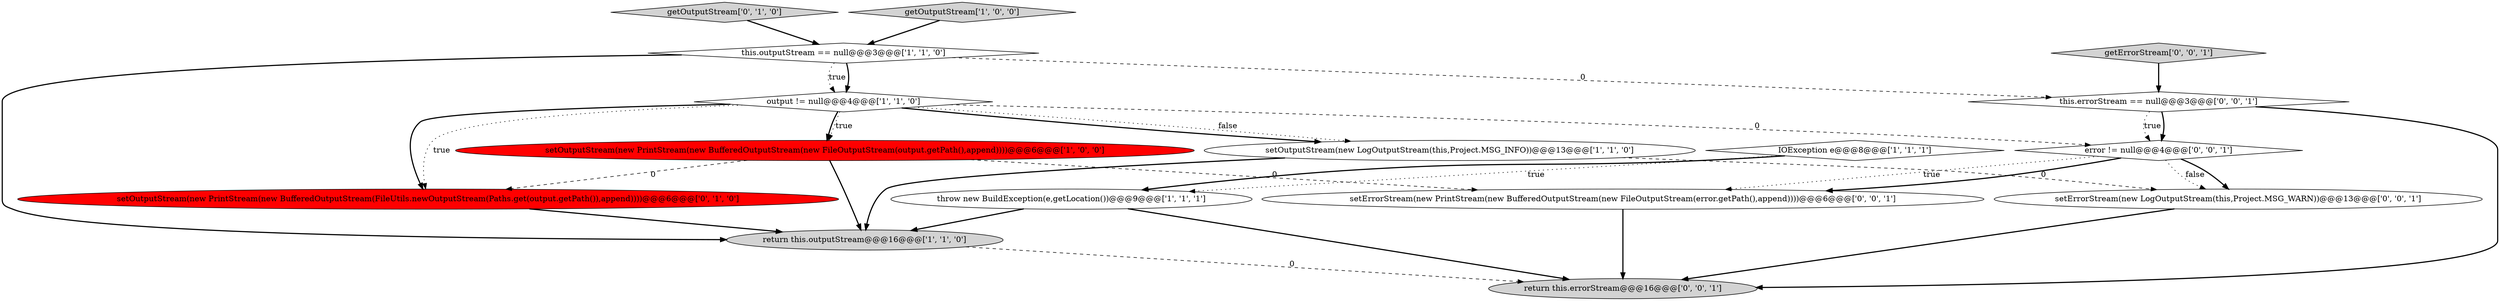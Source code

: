 digraph {
11 [style = filled, label = "setErrorStream(new LogOutputStream(this,Project.MSG_WARN))@@@13@@@['0', '0', '1']", fillcolor = white, shape = ellipse image = "AAA0AAABBB3BBB"];
14 [style = filled, label = "error != null@@@4@@@['0', '0', '1']", fillcolor = white, shape = diamond image = "AAA0AAABBB3BBB"];
8 [style = filled, label = "getOutputStream['0', '1', '0']", fillcolor = lightgray, shape = diamond image = "AAA0AAABBB2BBB"];
15 [style = filled, label = "this.errorStream == null@@@3@@@['0', '0', '1']", fillcolor = white, shape = diamond image = "AAA0AAABBB3BBB"];
7 [style = filled, label = "this.outputStream == null@@@3@@@['1', '1', '0']", fillcolor = white, shape = diamond image = "AAA0AAABBB1BBB"];
5 [style = filled, label = "IOException e@@@8@@@['1', '1', '1']", fillcolor = white, shape = diamond image = "AAA0AAABBB1BBB"];
1 [style = filled, label = "throw new BuildException(e,getLocation())@@@9@@@['1', '1', '1']", fillcolor = white, shape = ellipse image = "AAA0AAABBB1BBB"];
10 [style = filled, label = "setErrorStream(new PrintStream(new BufferedOutputStream(new FileOutputStream(error.getPath(),append))))@@@6@@@['0', '0', '1']", fillcolor = white, shape = ellipse image = "AAA0AAABBB3BBB"];
2 [style = filled, label = "setOutputStream(new PrintStream(new BufferedOutputStream(new FileOutputStream(output.getPath(),append))))@@@6@@@['1', '0', '0']", fillcolor = red, shape = ellipse image = "AAA1AAABBB1BBB"];
0 [style = filled, label = "getOutputStream['1', '0', '0']", fillcolor = lightgray, shape = diamond image = "AAA0AAABBB1BBB"];
13 [style = filled, label = "return this.errorStream@@@16@@@['0', '0', '1']", fillcolor = lightgray, shape = ellipse image = "AAA0AAABBB3BBB"];
12 [style = filled, label = "getErrorStream['0', '0', '1']", fillcolor = lightgray, shape = diamond image = "AAA0AAABBB3BBB"];
4 [style = filled, label = "output != null@@@4@@@['1', '1', '0']", fillcolor = white, shape = diamond image = "AAA0AAABBB1BBB"];
3 [style = filled, label = "setOutputStream(new LogOutputStream(this,Project.MSG_INFO))@@@13@@@['1', '1', '0']", fillcolor = white, shape = ellipse image = "AAA0AAABBB1BBB"];
9 [style = filled, label = "setOutputStream(new PrintStream(new BufferedOutputStream(FileUtils.newOutputStream(Paths.get(output.getPath()),append))))@@@6@@@['0', '1', '0']", fillcolor = red, shape = ellipse image = "AAA1AAABBB2BBB"];
6 [style = filled, label = "return this.outputStream@@@16@@@['1', '1', '0']", fillcolor = lightgray, shape = ellipse image = "AAA0AAABBB1BBB"];
4->9 [style = bold, label=""];
4->3 [style = bold, label=""];
15->13 [style = bold, label=""];
15->14 [style = bold, label=""];
2->6 [style = bold, label=""];
5->1 [style = dotted, label="true"];
12->15 [style = bold, label=""];
4->3 [style = dotted, label="false"];
14->10 [style = bold, label=""];
3->6 [style = bold, label=""];
4->2 [style = bold, label=""];
7->4 [style = bold, label=""];
15->14 [style = dotted, label="true"];
1->13 [style = bold, label=""];
14->10 [style = dotted, label="true"];
8->7 [style = bold, label=""];
9->6 [style = bold, label=""];
2->10 [style = dashed, label="0"];
0->7 [style = bold, label=""];
5->1 [style = bold, label=""];
1->6 [style = bold, label=""];
6->13 [style = dashed, label="0"];
10->13 [style = bold, label=""];
2->9 [style = dashed, label="0"];
11->13 [style = bold, label=""];
7->6 [style = bold, label=""];
7->4 [style = dotted, label="true"];
7->15 [style = dashed, label="0"];
4->14 [style = dashed, label="0"];
4->9 [style = dotted, label="true"];
14->11 [style = dotted, label="false"];
14->11 [style = bold, label=""];
4->2 [style = dotted, label="true"];
3->11 [style = dashed, label="0"];
}
